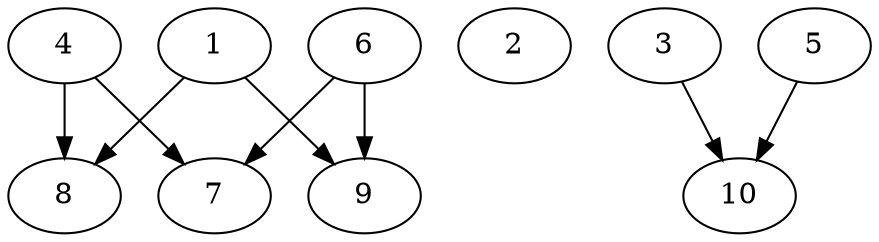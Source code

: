 // DAG automatically generated by daggen at Thu Oct  3 13:58:05 2019
// ./daggen --dot -n 10 --ccr 0.5 --fat 0.9 --regular 0.7 --density 0.5 --mindata 5242880 --maxdata 52428800 
digraph G {
  1 [size="77232128", alpha="0.12", expect_size="38616064"] 
  1 -> 8 [size ="38616064"]
  1 -> 9 [size ="38616064"]
  2 [size="11988992", alpha="0.18", expect_size="5994496"] 
  3 [size="81117184", alpha="0.02", expect_size="40558592"] 
  3 -> 10 [size ="40558592"]
  4 [size="48713728", alpha="0.07", expect_size="24356864"] 
  4 -> 7 [size ="24356864"]
  4 -> 8 [size ="24356864"]
  5 [size="68808704", alpha="0.18", expect_size="34404352"] 
  5 -> 10 [size ="34404352"]
  6 [size="25937920", alpha="0.00", expect_size="12968960"] 
  6 -> 7 [size ="12968960"]
  6 -> 9 [size ="12968960"]
  7 [size="16128000", alpha="0.15", expect_size="8064000"] 
  8 [size="42981376", alpha="0.00", expect_size="21490688"] 
  9 [size="35858432", alpha="0.09", expect_size="17929216"] 
  10 [size="103309312", alpha="0.17", expect_size="51654656"] 
}
